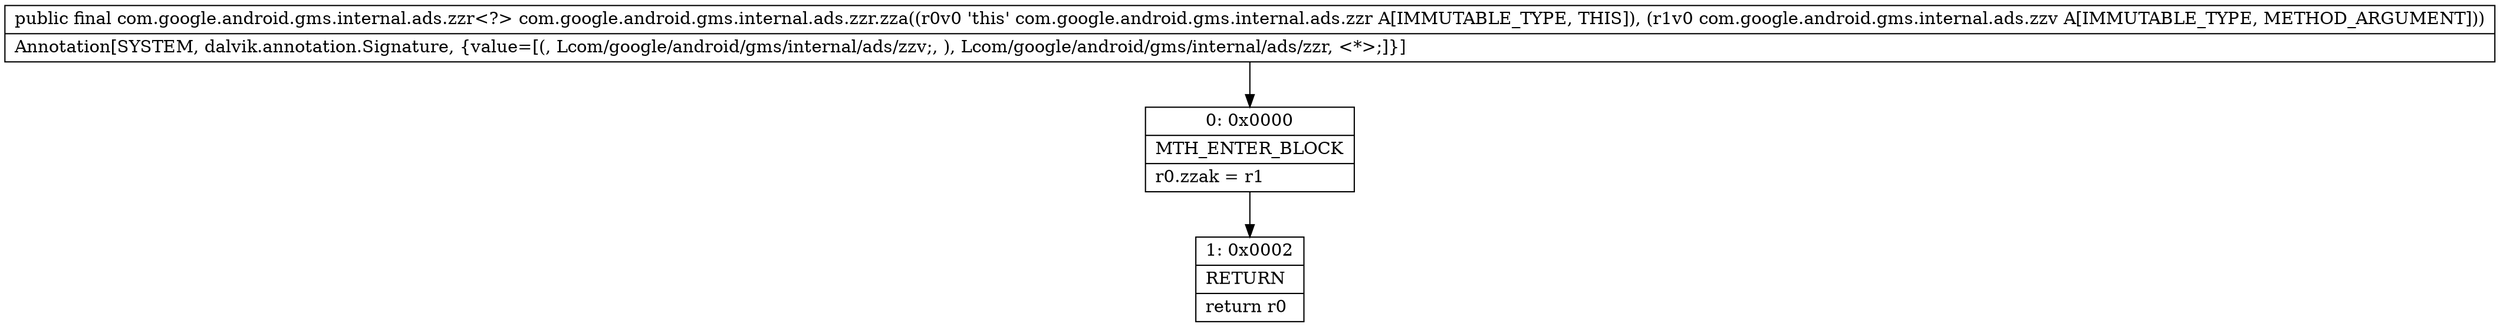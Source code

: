 digraph "CFG forcom.google.android.gms.internal.ads.zzr.zza(Lcom\/google\/android\/gms\/internal\/ads\/zzv;)Lcom\/google\/android\/gms\/internal\/ads\/zzr;" {
Node_0 [shape=record,label="{0\:\ 0x0000|MTH_ENTER_BLOCK\l|r0.zzak = r1\l}"];
Node_1 [shape=record,label="{1\:\ 0x0002|RETURN\l|return r0\l}"];
MethodNode[shape=record,label="{public final com.google.android.gms.internal.ads.zzr\<?\> com.google.android.gms.internal.ads.zzr.zza((r0v0 'this' com.google.android.gms.internal.ads.zzr A[IMMUTABLE_TYPE, THIS]), (r1v0 com.google.android.gms.internal.ads.zzv A[IMMUTABLE_TYPE, METHOD_ARGUMENT]))  | Annotation[SYSTEM, dalvik.annotation.Signature, \{value=[(, Lcom\/google\/android\/gms\/internal\/ads\/zzv;, ), Lcom\/google\/android\/gms\/internal\/ads\/zzr, \<*\>;]\}]\l}"];
MethodNode -> Node_0;
Node_0 -> Node_1;
}

